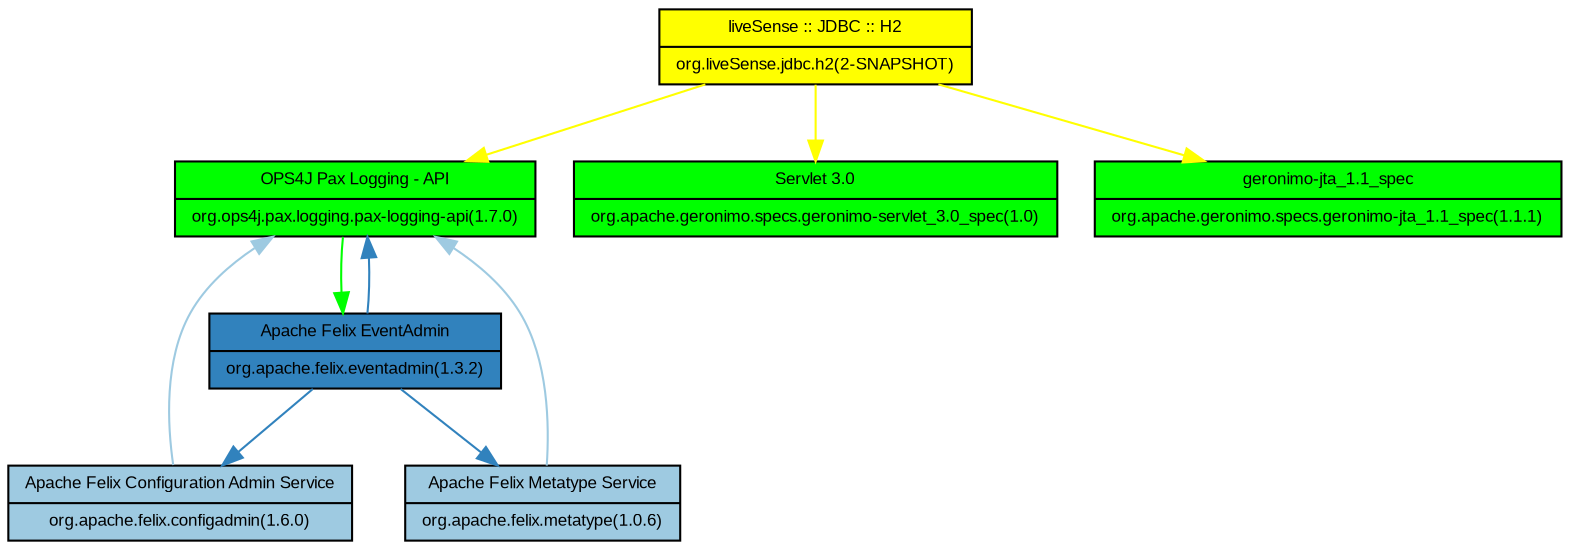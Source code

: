 digraph {
	node[shape=record, fontname="Arial", fontsize=8]node [style=filled, fillcolor=yellow, label= "{liveSense :: JDBC :: H2 | org.liveSense.jdbc.h2(2-SNAPSHOT)}"] org_liveSense_jdbc_h2;
node [style=filled, fillcolor=green, label= "{OPS4J Pax Logging - API | org.ops4j.pax.logging.pax-logging-api(1.7.0)}"] org_ops4j_pax_logging_pax_logging_api;
node [style=filled, fillcolor=green, label= "{Servlet 3.0 | org.apache.geronimo.specs.geronimo-servlet_3.0_spec(1.0)}"] org_apache_geronimo_specs_geronimo_servlet_3_0_spec;
node [style=filled, fillcolor=green, label= "{geronimo-jta_1.1_spec | org.apache.geronimo.specs.geronimo-jta_1.1_spec(1.1.1)}"] org_apache_geronimo_specs_geronimo_jta_1_1_spec;
node [style=filled, fillcolor="/blues3/3", label= "{Apache Felix EventAdmin | org.apache.felix.eventadmin(1.3.2)}"] org_apache_felix_eventadmin;
node [style=filled, fillcolor="/blues3/2", label= "{Apache Felix Configuration Admin Service | org.apache.felix.configadmin(1.6.0)}"] org_apache_felix_configadmin;
node [style=filled, fillcolor="/blues3/2", label= "{Apache Felix Metatype Service | org.apache.felix.metatype(1.0.6)}"] org_apache_felix_metatype;
org_liveSense_jdbc_h2 -> org_ops4j_pax_logging_pax_logging_api [color=yellow];
org_liveSense_jdbc_h2 -> org_apache_geronimo_specs_geronimo_servlet_3_0_spec [color=yellow];
org_liveSense_jdbc_h2 -> org_apache_geronimo_specs_geronimo_jta_1_1_spec [color=yellow];
org_ops4j_pax_logging_pax_logging_api -> org_apache_felix_eventadmin [color=green];
org_apache_felix_eventadmin -> org_ops4j_pax_logging_pax_logging_api [color="/blues3/3"];
org_apache_felix_eventadmin -> org_apache_felix_configadmin [color="/blues3/3"];
org_apache_felix_eventadmin -> org_apache_felix_metatype [color="/blues3/3"];
org_apache_felix_configadmin -> org_ops4j_pax_logging_pax_logging_api [color="/blues3/2"];
org_apache_felix_metatype -> org_ops4j_pax_logging_pax_logging_api [color="/blues3/2"];
{rank=same;org_ops4j_pax_logging_pax_logging_api;org_apache_geronimo_specs_geronimo_servlet_3_0_spec;org_apache_geronimo_specs_geronimo_jta_1_1_spec;};}

